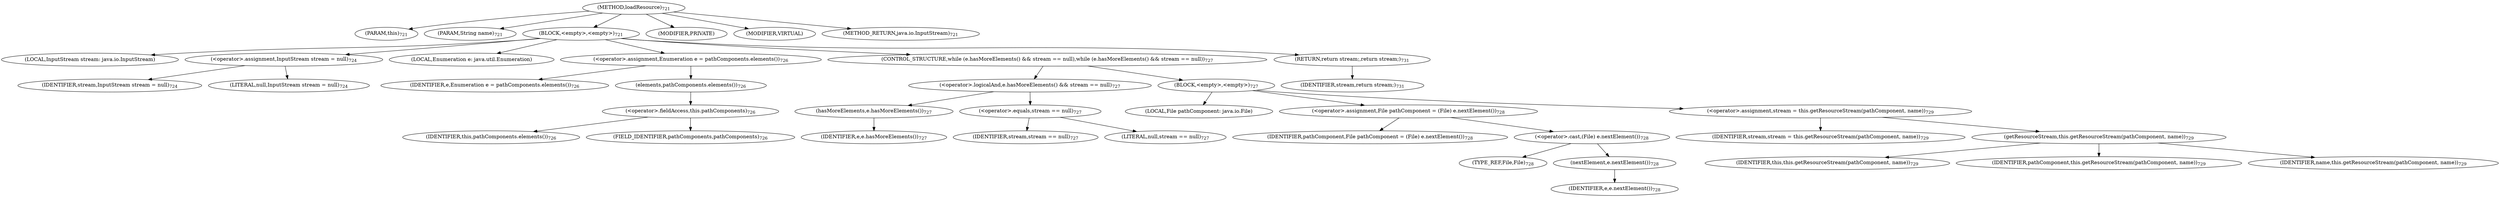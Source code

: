 digraph "loadResource" {  
"1177" [label = <(METHOD,loadResource)<SUB>721</SUB>> ]
"84" [label = <(PARAM,this)<SUB>721</SUB>> ]
"1178" [label = <(PARAM,String name)<SUB>721</SUB>> ]
"1179" [label = <(BLOCK,&lt;empty&gt;,&lt;empty&gt;)<SUB>721</SUB>> ]
"1180" [label = <(LOCAL,InputStream stream: java.io.InputStream)> ]
"1181" [label = <(&lt;operator&gt;.assignment,InputStream stream = null)<SUB>724</SUB>> ]
"1182" [label = <(IDENTIFIER,stream,InputStream stream = null)<SUB>724</SUB>> ]
"1183" [label = <(LITERAL,null,InputStream stream = null)<SUB>724</SUB>> ]
"1184" [label = <(LOCAL,Enumeration e: java.util.Enumeration)> ]
"1185" [label = <(&lt;operator&gt;.assignment,Enumeration e = pathComponents.elements())<SUB>726</SUB>> ]
"1186" [label = <(IDENTIFIER,e,Enumeration e = pathComponents.elements())<SUB>726</SUB>> ]
"1187" [label = <(elements,pathComponents.elements())<SUB>726</SUB>> ]
"1188" [label = <(&lt;operator&gt;.fieldAccess,this.pathComponents)<SUB>726</SUB>> ]
"1189" [label = <(IDENTIFIER,this,pathComponents.elements())<SUB>726</SUB>> ]
"1190" [label = <(FIELD_IDENTIFIER,pathComponents,pathComponents)<SUB>726</SUB>> ]
"1191" [label = <(CONTROL_STRUCTURE,while (e.hasMoreElements() &amp;&amp; stream == null),while (e.hasMoreElements() &amp;&amp; stream == null))<SUB>727</SUB>> ]
"1192" [label = <(&lt;operator&gt;.logicalAnd,e.hasMoreElements() &amp;&amp; stream == null)<SUB>727</SUB>> ]
"1193" [label = <(hasMoreElements,e.hasMoreElements())<SUB>727</SUB>> ]
"1194" [label = <(IDENTIFIER,e,e.hasMoreElements())<SUB>727</SUB>> ]
"1195" [label = <(&lt;operator&gt;.equals,stream == null)<SUB>727</SUB>> ]
"1196" [label = <(IDENTIFIER,stream,stream == null)<SUB>727</SUB>> ]
"1197" [label = <(LITERAL,null,stream == null)<SUB>727</SUB>> ]
"1198" [label = <(BLOCK,&lt;empty&gt;,&lt;empty&gt;)<SUB>727</SUB>> ]
"1199" [label = <(LOCAL,File pathComponent: java.io.File)> ]
"1200" [label = <(&lt;operator&gt;.assignment,File pathComponent = (File) e.nextElement())<SUB>728</SUB>> ]
"1201" [label = <(IDENTIFIER,pathComponent,File pathComponent = (File) e.nextElement())<SUB>728</SUB>> ]
"1202" [label = <(&lt;operator&gt;.cast,(File) e.nextElement())<SUB>728</SUB>> ]
"1203" [label = <(TYPE_REF,File,File)<SUB>728</SUB>> ]
"1204" [label = <(nextElement,e.nextElement())<SUB>728</SUB>> ]
"1205" [label = <(IDENTIFIER,e,e.nextElement())<SUB>728</SUB>> ]
"1206" [label = <(&lt;operator&gt;.assignment,stream = this.getResourceStream(pathComponent, name))<SUB>729</SUB>> ]
"1207" [label = <(IDENTIFIER,stream,stream = this.getResourceStream(pathComponent, name))<SUB>729</SUB>> ]
"1208" [label = <(getResourceStream,this.getResourceStream(pathComponent, name))<SUB>729</SUB>> ]
"83" [label = <(IDENTIFIER,this,this.getResourceStream(pathComponent, name))<SUB>729</SUB>> ]
"1209" [label = <(IDENTIFIER,pathComponent,this.getResourceStream(pathComponent, name))<SUB>729</SUB>> ]
"1210" [label = <(IDENTIFIER,name,this.getResourceStream(pathComponent, name))<SUB>729</SUB>> ]
"1211" [label = <(RETURN,return stream;,return stream;)<SUB>731</SUB>> ]
"1212" [label = <(IDENTIFIER,stream,return stream;)<SUB>731</SUB>> ]
"1213" [label = <(MODIFIER,PRIVATE)> ]
"1214" [label = <(MODIFIER,VIRTUAL)> ]
"1215" [label = <(METHOD_RETURN,java.io.InputStream)<SUB>721</SUB>> ]
  "1177" -> "84" 
  "1177" -> "1178" 
  "1177" -> "1179" 
  "1177" -> "1213" 
  "1177" -> "1214" 
  "1177" -> "1215" 
  "1179" -> "1180" 
  "1179" -> "1181" 
  "1179" -> "1184" 
  "1179" -> "1185" 
  "1179" -> "1191" 
  "1179" -> "1211" 
  "1181" -> "1182" 
  "1181" -> "1183" 
  "1185" -> "1186" 
  "1185" -> "1187" 
  "1187" -> "1188" 
  "1188" -> "1189" 
  "1188" -> "1190" 
  "1191" -> "1192" 
  "1191" -> "1198" 
  "1192" -> "1193" 
  "1192" -> "1195" 
  "1193" -> "1194" 
  "1195" -> "1196" 
  "1195" -> "1197" 
  "1198" -> "1199" 
  "1198" -> "1200" 
  "1198" -> "1206" 
  "1200" -> "1201" 
  "1200" -> "1202" 
  "1202" -> "1203" 
  "1202" -> "1204" 
  "1204" -> "1205" 
  "1206" -> "1207" 
  "1206" -> "1208" 
  "1208" -> "83" 
  "1208" -> "1209" 
  "1208" -> "1210" 
  "1211" -> "1212" 
}
